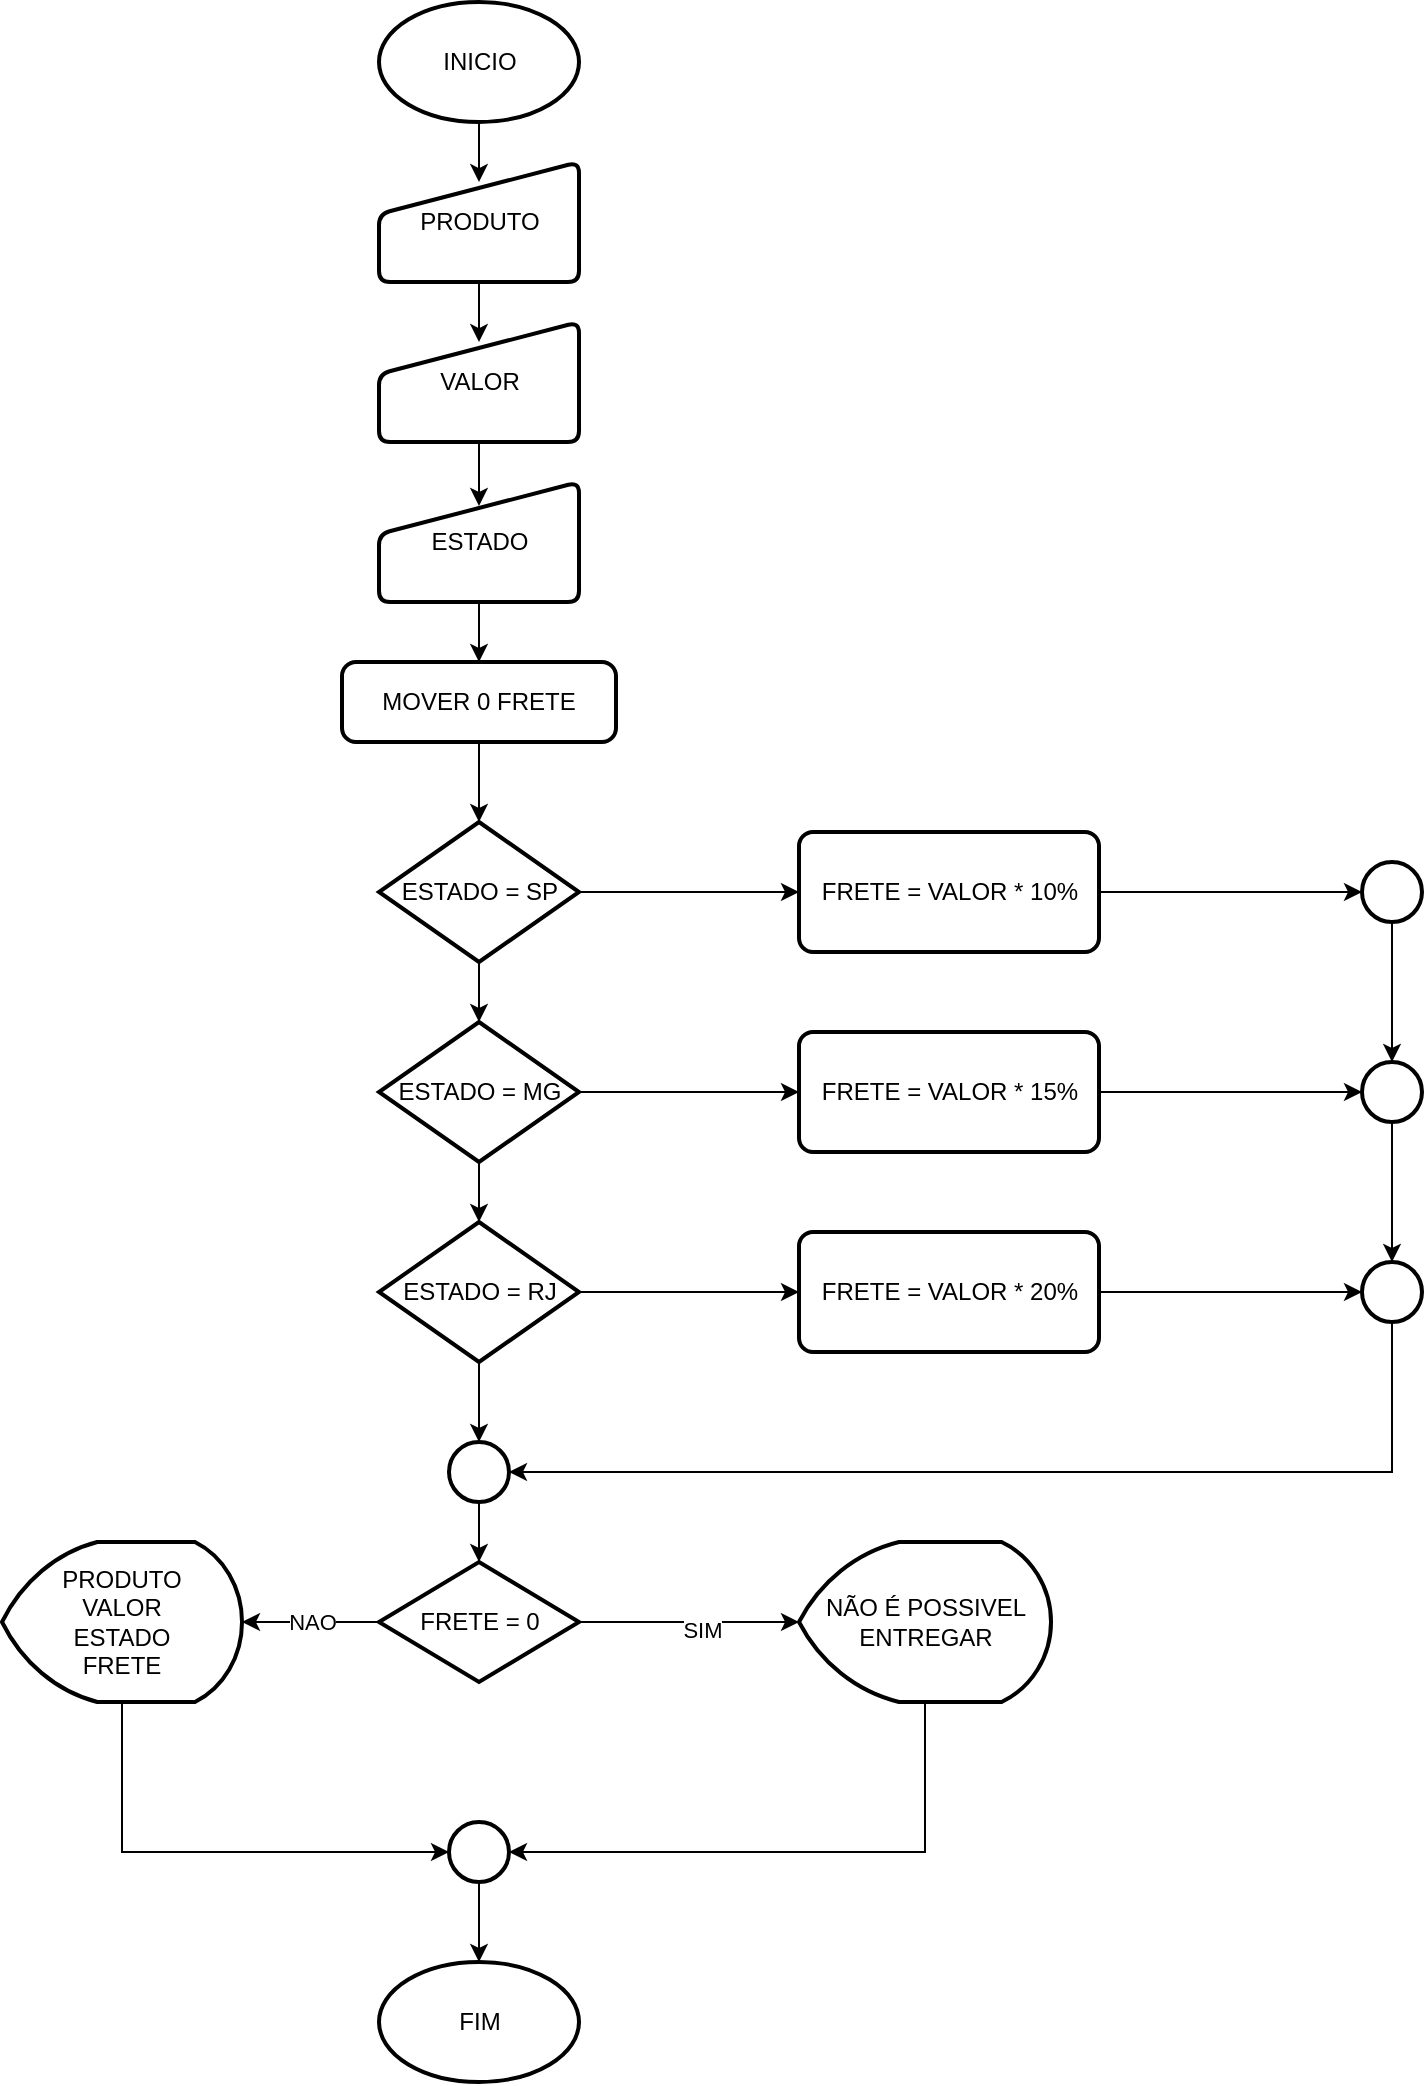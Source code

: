 <mxfile version="25.0.3">
  <diagram name="Página-1" id="25Ngi918QumNXwSCxaPt">
    <mxGraphModel dx="1393" dy="763" grid="1" gridSize="10" guides="1" tooltips="1" connect="1" arrows="1" fold="1" page="1" pageScale="1" pageWidth="827" pageHeight="1169" math="0" shadow="0">
      <root>
        <mxCell id="0" />
        <mxCell id="1" parent="0" />
        <mxCell id="qb26Hn1Rff-VrGr4yXcR-1" value="INICIO" style="strokeWidth=2;html=1;shape=mxgraph.flowchart.start_1;whiteSpace=wrap;" vertex="1" parent="1">
          <mxGeometry x="198.5" y="40" width="100" height="60" as="geometry" />
        </mxCell>
        <mxCell id="qb26Hn1Rff-VrGr4yXcR-2" value="FIM" style="strokeWidth=2;html=1;shape=mxgraph.flowchart.start_1;whiteSpace=wrap;" vertex="1" parent="1">
          <mxGeometry x="198.5" y="1020" width="100" height="60" as="geometry" />
        </mxCell>
        <mxCell id="qb26Hn1Rff-VrGr4yXcR-3" value="PRODUTO" style="html=1;strokeWidth=2;shape=manualInput;whiteSpace=wrap;rounded=1;size=26;arcSize=11;" vertex="1" parent="1">
          <mxGeometry x="198.5" y="120" width="100" height="60" as="geometry" />
        </mxCell>
        <mxCell id="qb26Hn1Rff-VrGr4yXcR-4" value="VALOR" style="html=1;strokeWidth=2;shape=manualInput;whiteSpace=wrap;rounded=1;size=26;arcSize=11;" vertex="1" parent="1">
          <mxGeometry x="198.5" y="200" width="100" height="60" as="geometry" />
        </mxCell>
        <mxCell id="qb26Hn1Rff-VrGr4yXcR-25" style="edgeStyle=orthogonalEdgeStyle;rounded=0;orthogonalLoop=1;jettySize=auto;html=1;entryX=0.5;entryY=0;entryDx=0;entryDy=0;" edge="1" parent="1" source="qb26Hn1Rff-VrGr4yXcR-5" target="qb26Hn1Rff-VrGr4yXcR-6">
          <mxGeometry relative="1" as="geometry" />
        </mxCell>
        <mxCell id="qb26Hn1Rff-VrGr4yXcR-5" value="ESTADO" style="html=1;strokeWidth=2;shape=manualInput;whiteSpace=wrap;rounded=1;size=26;arcSize=11;" vertex="1" parent="1">
          <mxGeometry x="198.5" y="280" width="100" height="60" as="geometry" />
        </mxCell>
        <mxCell id="qb26Hn1Rff-VrGr4yXcR-6" value="MOVER 0 FRETE" style="rounded=1;whiteSpace=wrap;html=1;absoluteArcSize=1;arcSize=14;strokeWidth=2;" vertex="1" parent="1">
          <mxGeometry x="180" y="370" width="137" height="40" as="geometry" />
        </mxCell>
        <mxCell id="qb26Hn1Rff-VrGr4yXcR-17" style="edgeStyle=orthogonalEdgeStyle;rounded=0;orthogonalLoop=1;jettySize=auto;html=1;entryX=0;entryY=0.5;entryDx=0;entryDy=0;" edge="1" parent="1" source="qb26Hn1Rff-VrGr4yXcR-7" target="qb26Hn1Rff-VrGr4yXcR-8">
          <mxGeometry relative="1" as="geometry" />
        </mxCell>
        <mxCell id="qb26Hn1Rff-VrGr4yXcR-7" value="ESTADO = SP" style="strokeWidth=2;html=1;shape=mxgraph.flowchart.decision;whiteSpace=wrap;" vertex="1" parent="1">
          <mxGeometry x="198.5" y="450" width="100" height="70" as="geometry" />
        </mxCell>
        <mxCell id="qb26Hn1Rff-VrGr4yXcR-8" value="FRETE = VALOR * 10%" style="rounded=1;whiteSpace=wrap;html=1;absoluteArcSize=1;arcSize=14;strokeWidth=2;" vertex="1" parent="1">
          <mxGeometry x="408.5" y="455" width="150" height="60" as="geometry" />
        </mxCell>
        <mxCell id="qb26Hn1Rff-VrGr4yXcR-16" style="edgeStyle=orthogonalEdgeStyle;rounded=0;orthogonalLoop=1;jettySize=auto;html=1;entryX=0;entryY=0.5;entryDx=0;entryDy=0;" edge="1" parent="1" source="qb26Hn1Rff-VrGr4yXcR-9" target="qb26Hn1Rff-VrGr4yXcR-11">
          <mxGeometry relative="1" as="geometry" />
        </mxCell>
        <mxCell id="qb26Hn1Rff-VrGr4yXcR-9" value="ESTADO = MG" style="strokeWidth=2;html=1;shape=mxgraph.flowchart.decision;whiteSpace=wrap;" vertex="1" parent="1">
          <mxGeometry x="198.5" y="550" width="100" height="70" as="geometry" />
        </mxCell>
        <mxCell id="qb26Hn1Rff-VrGr4yXcR-15" style="edgeStyle=orthogonalEdgeStyle;rounded=0;orthogonalLoop=1;jettySize=auto;html=1;entryX=0;entryY=0.5;entryDx=0;entryDy=0;" edge="1" parent="1" source="qb26Hn1Rff-VrGr4yXcR-10" target="qb26Hn1Rff-VrGr4yXcR-12">
          <mxGeometry relative="1" as="geometry" />
        </mxCell>
        <mxCell id="qb26Hn1Rff-VrGr4yXcR-10" value="ESTADO = RJ" style="strokeWidth=2;html=1;shape=mxgraph.flowchart.decision;whiteSpace=wrap;" vertex="1" parent="1">
          <mxGeometry x="198.5" y="650" width="100" height="70" as="geometry" />
        </mxCell>
        <mxCell id="qb26Hn1Rff-VrGr4yXcR-11" value="FRETE = VALOR * 15%" style="rounded=1;whiteSpace=wrap;html=1;absoluteArcSize=1;arcSize=14;strokeWidth=2;" vertex="1" parent="1">
          <mxGeometry x="408.5" y="555" width="150" height="60" as="geometry" />
        </mxCell>
        <mxCell id="qb26Hn1Rff-VrGr4yXcR-12" value="FRETE = VALOR * 20%" style="rounded=1;whiteSpace=wrap;html=1;absoluteArcSize=1;arcSize=14;strokeWidth=2;" vertex="1" parent="1">
          <mxGeometry x="408.5" y="655" width="150" height="60" as="geometry" />
        </mxCell>
        <mxCell id="qb26Hn1Rff-VrGr4yXcR-19" style="edgeStyle=orthogonalEdgeStyle;rounded=0;orthogonalLoop=1;jettySize=auto;html=1;entryX=0.5;entryY=0.167;entryDx=0;entryDy=0;entryPerimeter=0;" edge="1" parent="1" source="qb26Hn1Rff-VrGr4yXcR-1" target="qb26Hn1Rff-VrGr4yXcR-3">
          <mxGeometry relative="1" as="geometry" />
        </mxCell>
        <mxCell id="qb26Hn1Rff-VrGr4yXcR-22" style="edgeStyle=orthogonalEdgeStyle;rounded=0;orthogonalLoop=1;jettySize=auto;html=1;entryX=0.5;entryY=0.167;entryDx=0;entryDy=0;entryPerimeter=0;" edge="1" parent="1" source="qb26Hn1Rff-VrGr4yXcR-3" target="qb26Hn1Rff-VrGr4yXcR-4">
          <mxGeometry relative="1" as="geometry" />
        </mxCell>
        <mxCell id="qb26Hn1Rff-VrGr4yXcR-24" style="edgeStyle=orthogonalEdgeStyle;rounded=0;orthogonalLoop=1;jettySize=auto;html=1;entryX=0.5;entryY=0.2;entryDx=0;entryDy=0;entryPerimeter=0;" edge="1" parent="1" source="qb26Hn1Rff-VrGr4yXcR-4" target="qb26Hn1Rff-VrGr4yXcR-5">
          <mxGeometry relative="1" as="geometry" />
        </mxCell>
        <mxCell id="qb26Hn1Rff-VrGr4yXcR-27" style="edgeStyle=orthogonalEdgeStyle;rounded=0;orthogonalLoop=1;jettySize=auto;html=1;entryX=0.5;entryY=0;entryDx=0;entryDy=0;entryPerimeter=0;" edge="1" parent="1" source="qb26Hn1Rff-VrGr4yXcR-6" target="qb26Hn1Rff-VrGr4yXcR-7">
          <mxGeometry relative="1" as="geometry" />
        </mxCell>
        <mxCell id="qb26Hn1Rff-VrGr4yXcR-28" style="edgeStyle=orthogonalEdgeStyle;rounded=0;orthogonalLoop=1;jettySize=auto;html=1;entryX=0.5;entryY=0;entryDx=0;entryDy=0;entryPerimeter=0;" edge="1" parent="1" source="qb26Hn1Rff-VrGr4yXcR-7" target="qb26Hn1Rff-VrGr4yXcR-9">
          <mxGeometry relative="1" as="geometry" />
        </mxCell>
        <mxCell id="qb26Hn1Rff-VrGr4yXcR-29" style="edgeStyle=orthogonalEdgeStyle;rounded=0;orthogonalLoop=1;jettySize=auto;html=1;entryX=0.5;entryY=0;entryDx=0;entryDy=0;entryPerimeter=0;" edge="1" parent="1" source="qb26Hn1Rff-VrGr4yXcR-9" target="qb26Hn1Rff-VrGr4yXcR-10">
          <mxGeometry relative="1" as="geometry" />
        </mxCell>
        <mxCell id="qb26Hn1Rff-VrGr4yXcR-30" value="" style="strokeWidth=2;html=1;shape=mxgraph.flowchart.start_2;whiteSpace=wrap;" vertex="1" parent="1">
          <mxGeometry x="690" y="470" width="30" height="30" as="geometry" />
        </mxCell>
        <mxCell id="qb26Hn1Rff-VrGr4yXcR-31" style="edgeStyle=orthogonalEdgeStyle;rounded=0;orthogonalLoop=1;jettySize=auto;html=1;entryX=0;entryY=0.5;entryDx=0;entryDy=0;entryPerimeter=0;" edge="1" parent="1" source="qb26Hn1Rff-VrGr4yXcR-8" target="qb26Hn1Rff-VrGr4yXcR-30">
          <mxGeometry relative="1" as="geometry" />
        </mxCell>
        <mxCell id="qb26Hn1Rff-VrGr4yXcR-32" value="" style="strokeWidth=2;html=1;shape=mxgraph.flowchart.start_2;whiteSpace=wrap;" vertex="1" parent="1">
          <mxGeometry x="690" y="570" width="30" height="30" as="geometry" />
        </mxCell>
        <mxCell id="qb26Hn1Rff-VrGr4yXcR-33" value="" style="strokeWidth=2;html=1;shape=mxgraph.flowchart.start_2;whiteSpace=wrap;" vertex="1" parent="1">
          <mxGeometry x="690" y="670" width="30" height="30" as="geometry" />
        </mxCell>
        <mxCell id="qb26Hn1Rff-VrGr4yXcR-34" style="edgeStyle=orthogonalEdgeStyle;rounded=0;orthogonalLoop=1;jettySize=auto;html=1;entryX=0;entryY=0.5;entryDx=0;entryDy=0;entryPerimeter=0;" edge="1" parent="1" source="qb26Hn1Rff-VrGr4yXcR-11" target="qb26Hn1Rff-VrGr4yXcR-32">
          <mxGeometry relative="1" as="geometry" />
        </mxCell>
        <mxCell id="qb26Hn1Rff-VrGr4yXcR-35" style="edgeStyle=orthogonalEdgeStyle;rounded=0;orthogonalLoop=1;jettySize=auto;html=1;entryX=0;entryY=0.5;entryDx=0;entryDy=0;entryPerimeter=0;" edge="1" parent="1" source="qb26Hn1Rff-VrGr4yXcR-12" target="qb26Hn1Rff-VrGr4yXcR-33">
          <mxGeometry relative="1" as="geometry" />
        </mxCell>
        <mxCell id="qb26Hn1Rff-VrGr4yXcR-36" value="" style="strokeWidth=2;html=1;shape=mxgraph.flowchart.start_2;whiteSpace=wrap;" vertex="1" parent="1">
          <mxGeometry x="233.5" y="760" width="30" height="30" as="geometry" />
        </mxCell>
        <mxCell id="qb26Hn1Rff-VrGr4yXcR-37" style="edgeStyle=orthogonalEdgeStyle;rounded=0;orthogonalLoop=1;jettySize=auto;html=1;entryX=0.5;entryY=0;entryDx=0;entryDy=0;entryPerimeter=0;" edge="1" parent="1" source="qb26Hn1Rff-VrGr4yXcR-10" target="qb26Hn1Rff-VrGr4yXcR-36">
          <mxGeometry relative="1" as="geometry" />
        </mxCell>
        <mxCell id="qb26Hn1Rff-VrGr4yXcR-38" style="edgeStyle=orthogonalEdgeStyle;rounded=0;orthogonalLoop=1;jettySize=auto;html=1;entryX=1;entryY=0.5;entryDx=0;entryDy=0;entryPerimeter=0;" edge="1" parent="1" source="qb26Hn1Rff-VrGr4yXcR-33" target="qb26Hn1Rff-VrGr4yXcR-36">
          <mxGeometry relative="1" as="geometry">
            <Array as="points">
              <mxPoint x="705" y="775" />
            </Array>
          </mxGeometry>
        </mxCell>
        <mxCell id="qb26Hn1Rff-VrGr4yXcR-39" style="edgeStyle=orthogonalEdgeStyle;rounded=0;orthogonalLoop=1;jettySize=auto;html=1;entryX=0.5;entryY=0;entryDx=0;entryDy=0;entryPerimeter=0;" edge="1" parent="1" source="qb26Hn1Rff-VrGr4yXcR-30" target="qb26Hn1Rff-VrGr4yXcR-32">
          <mxGeometry relative="1" as="geometry" />
        </mxCell>
        <mxCell id="qb26Hn1Rff-VrGr4yXcR-40" style="edgeStyle=orthogonalEdgeStyle;rounded=0;orthogonalLoop=1;jettySize=auto;html=1;entryX=0.5;entryY=0;entryDx=0;entryDy=0;entryPerimeter=0;" edge="1" parent="1" source="qb26Hn1Rff-VrGr4yXcR-32" target="qb26Hn1Rff-VrGr4yXcR-33">
          <mxGeometry relative="1" as="geometry" />
        </mxCell>
        <mxCell id="qb26Hn1Rff-VrGr4yXcR-41" value="FRETE = 0" style="strokeWidth=2;html=1;shape=mxgraph.flowchart.decision;whiteSpace=wrap;" vertex="1" parent="1">
          <mxGeometry x="198.5" y="820" width="100" height="60" as="geometry" />
        </mxCell>
        <mxCell id="qb26Hn1Rff-VrGr4yXcR-42" value="NÃO É POSSIVEL ENTREGAR" style="strokeWidth=2;html=1;shape=mxgraph.flowchart.display;whiteSpace=wrap;" vertex="1" parent="1">
          <mxGeometry x="408.5" y="810" width="126" height="80" as="geometry" />
        </mxCell>
        <mxCell id="qb26Hn1Rff-VrGr4yXcR-43" style="edgeStyle=orthogonalEdgeStyle;rounded=0;orthogonalLoop=1;jettySize=auto;html=1;entryX=0;entryY=0.5;entryDx=0;entryDy=0;entryPerimeter=0;" edge="1" parent="1" source="qb26Hn1Rff-VrGr4yXcR-41" target="qb26Hn1Rff-VrGr4yXcR-42">
          <mxGeometry relative="1" as="geometry" />
        </mxCell>
        <mxCell id="qb26Hn1Rff-VrGr4yXcR-44" value="SIM" style="edgeLabel;html=1;align=center;verticalAlign=middle;resizable=0;points=[];" vertex="1" connectable="0" parent="qb26Hn1Rff-VrGr4yXcR-43">
          <mxGeometry x="0.118" y="-4" relative="1" as="geometry">
            <mxPoint as="offset" />
          </mxGeometry>
        </mxCell>
        <mxCell id="qb26Hn1Rff-VrGr4yXcR-45" value="PRODUTO&lt;div&gt;VALOR&lt;/div&gt;&lt;div&gt;ESTADO&lt;/div&gt;&lt;div&gt;FRETE&lt;/div&gt;" style="strokeWidth=2;html=1;shape=mxgraph.flowchart.display;whiteSpace=wrap;" vertex="1" parent="1">
          <mxGeometry x="10" y="810" width="120" height="80" as="geometry" />
        </mxCell>
        <mxCell id="qb26Hn1Rff-VrGr4yXcR-48" value="" style="strokeWidth=2;html=1;shape=mxgraph.flowchart.start_2;whiteSpace=wrap;" vertex="1" parent="1">
          <mxGeometry x="233.5" y="950" width="30" height="30" as="geometry" />
        </mxCell>
        <mxCell id="qb26Hn1Rff-VrGr4yXcR-50" style="edgeStyle=orthogonalEdgeStyle;rounded=0;orthogonalLoop=1;jettySize=auto;html=1;entryX=1;entryY=0.5;entryDx=0;entryDy=0;entryPerimeter=0;" edge="1" parent="1" source="qb26Hn1Rff-VrGr4yXcR-42" target="qb26Hn1Rff-VrGr4yXcR-48">
          <mxGeometry relative="1" as="geometry">
            <Array as="points">
              <mxPoint x="472" y="965" />
            </Array>
          </mxGeometry>
        </mxCell>
        <mxCell id="qb26Hn1Rff-VrGr4yXcR-51" style="edgeStyle=orthogonalEdgeStyle;rounded=0;orthogonalLoop=1;jettySize=auto;html=1;entryX=0.5;entryY=0;entryDx=0;entryDy=0;entryPerimeter=0;" edge="1" parent="1" source="qb26Hn1Rff-VrGr4yXcR-48" target="qb26Hn1Rff-VrGr4yXcR-2">
          <mxGeometry relative="1" as="geometry" />
        </mxCell>
        <mxCell id="qb26Hn1Rff-VrGr4yXcR-52" style="edgeStyle=orthogonalEdgeStyle;rounded=0;orthogonalLoop=1;jettySize=auto;html=1;entryX=0.5;entryY=0;entryDx=0;entryDy=0;entryPerimeter=0;" edge="1" parent="1" source="qb26Hn1Rff-VrGr4yXcR-36" target="qb26Hn1Rff-VrGr4yXcR-41">
          <mxGeometry relative="1" as="geometry" />
        </mxCell>
        <mxCell id="qb26Hn1Rff-VrGr4yXcR-57" style="edgeStyle=orthogonalEdgeStyle;rounded=0;orthogonalLoop=1;jettySize=auto;html=1;entryX=1;entryY=0.5;entryDx=0;entryDy=0;entryPerimeter=0;" edge="1" parent="1" source="qb26Hn1Rff-VrGr4yXcR-41" target="qb26Hn1Rff-VrGr4yXcR-45">
          <mxGeometry relative="1" as="geometry" />
        </mxCell>
        <mxCell id="qb26Hn1Rff-VrGr4yXcR-58" value="NAO" style="edgeLabel;html=1;align=center;verticalAlign=middle;resizable=0;points=[];" vertex="1" connectable="0" parent="qb26Hn1Rff-VrGr4yXcR-57">
          <mxGeometry x="-0.022" relative="1" as="geometry">
            <mxPoint as="offset" />
          </mxGeometry>
        </mxCell>
        <mxCell id="qb26Hn1Rff-VrGr4yXcR-59" style="edgeStyle=orthogonalEdgeStyle;rounded=0;orthogonalLoop=1;jettySize=auto;html=1;entryX=0;entryY=0.5;entryDx=0;entryDy=0;entryPerimeter=0;" edge="1" parent="1" source="qb26Hn1Rff-VrGr4yXcR-45" target="qb26Hn1Rff-VrGr4yXcR-48">
          <mxGeometry relative="1" as="geometry">
            <Array as="points">
              <mxPoint x="70" y="965" />
            </Array>
          </mxGeometry>
        </mxCell>
      </root>
    </mxGraphModel>
  </diagram>
</mxfile>
